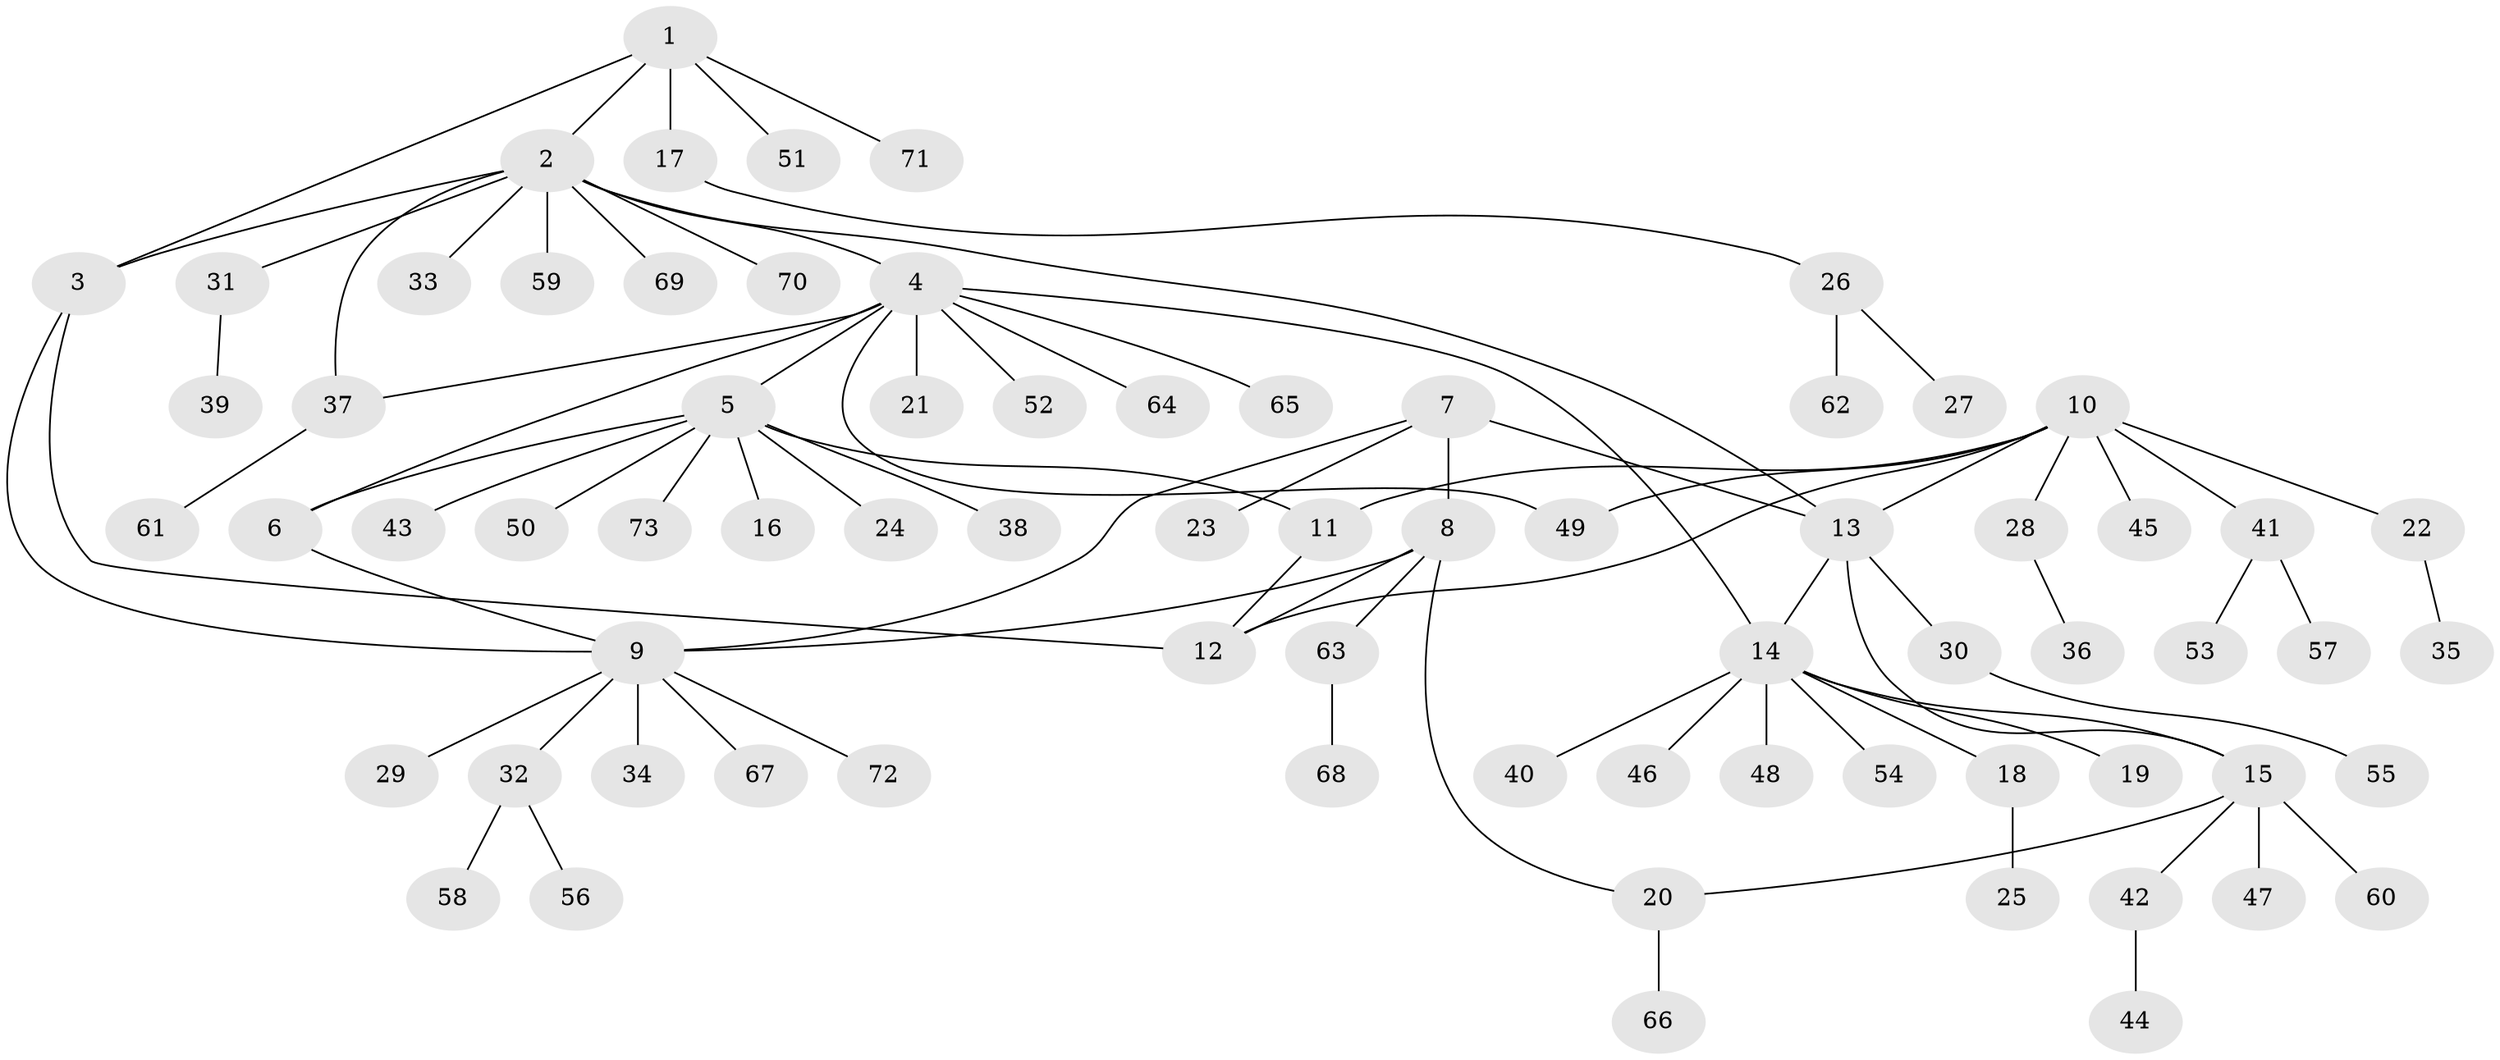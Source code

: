 // coarse degree distribution, {4: 0.1724137931034483, 16: 0.034482758620689655, 3: 0.06896551724137931, 5: 0.034482758620689655, 6: 0.034482758620689655, 1: 0.5862068965517241, 2: 0.06896551724137931}
// Generated by graph-tools (version 1.1) at 2025/19/03/04/25 18:19:50]
// undirected, 73 vertices, 86 edges
graph export_dot {
graph [start="1"]
  node [color=gray90,style=filled];
  1;
  2;
  3;
  4;
  5;
  6;
  7;
  8;
  9;
  10;
  11;
  12;
  13;
  14;
  15;
  16;
  17;
  18;
  19;
  20;
  21;
  22;
  23;
  24;
  25;
  26;
  27;
  28;
  29;
  30;
  31;
  32;
  33;
  34;
  35;
  36;
  37;
  38;
  39;
  40;
  41;
  42;
  43;
  44;
  45;
  46;
  47;
  48;
  49;
  50;
  51;
  52;
  53;
  54;
  55;
  56;
  57;
  58;
  59;
  60;
  61;
  62;
  63;
  64;
  65;
  66;
  67;
  68;
  69;
  70;
  71;
  72;
  73;
  1 -- 2;
  1 -- 3;
  1 -- 17;
  1 -- 51;
  1 -- 71;
  2 -- 3;
  2 -- 4;
  2 -- 13;
  2 -- 31;
  2 -- 33;
  2 -- 37;
  2 -- 59;
  2 -- 69;
  2 -- 70;
  3 -- 9;
  3 -- 12;
  4 -- 5;
  4 -- 6;
  4 -- 14;
  4 -- 21;
  4 -- 37;
  4 -- 49;
  4 -- 52;
  4 -- 64;
  4 -- 65;
  5 -- 6;
  5 -- 11;
  5 -- 16;
  5 -- 24;
  5 -- 38;
  5 -- 43;
  5 -- 50;
  5 -- 73;
  6 -- 9;
  7 -- 8;
  7 -- 9;
  7 -- 13;
  7 -- 23;
  8 -- 9;
  8 -- 12;
  8 -- 20;
  8 -- 63;
  9 -- 29;
  9 -- 32;
  9 -- 34;
  9 -- 67;
  9 -- 72;
  10 -- 11;
  10 -- 12;
  10 -- 13;
  10 -- 22;
  10 -- 28;
  10 -- 41;
  10 -- 45;
  10 -- 49;
  11 -- 12;
  13 -- 14;
  13 -- 15;
  13 -- 30;
  14 -- 15;
  14 -- 18;
  14 -- 19;
  14 -- 40;
  14 -- 46;
  14 -- 48;
  14 -- 54;
  15 -- 20;
  15 -- 42;
  15 -- 47;
  15 -- 60;
  17 -- 26;
  18 -- 25;
  20 -- 66;
  22 -- 35;
  26 -- 27;
  26 -- 62;
  28 -- 36;
  30 -- 55;
  31 -- 39;
  32 -- 56;
  32 -- 58;
  37 -- 61;
  41 -- 53;
  41 -- 57;
  42 -- 44;
  63 -- 68;
}
